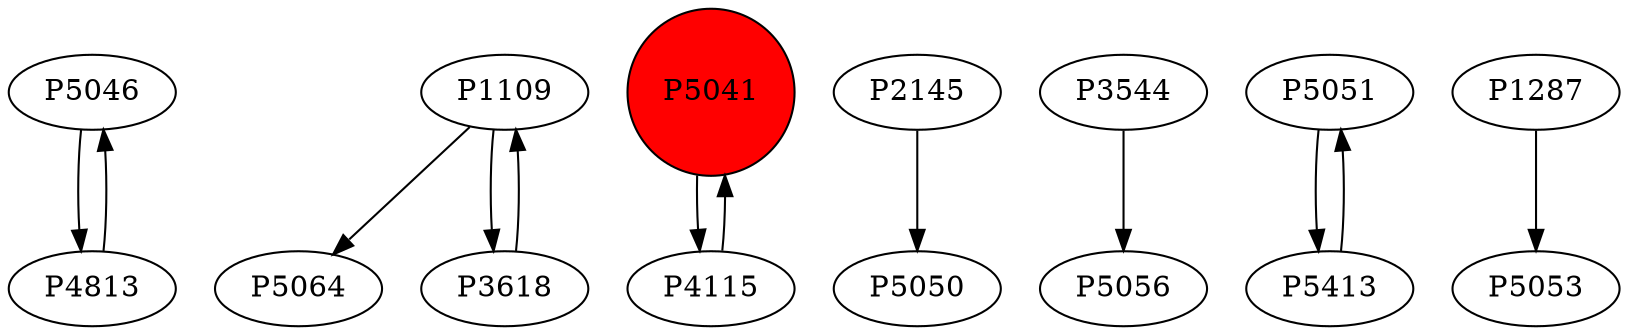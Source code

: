 digraph {
	P5046 -> P4813
	P1109 -> P5064
	P5041 -> P4115
	P2145 -> P5050
	P3544 -> P5056
	P4115 -> P5041
	P4813 -> P5046
	P3618 -> P1109
	P5051 -> P5413
	P5413 -> P5051
	P1287 -> P5053
	P1109 -> P3618
	P5041 [shape=circle]
	P5041 [style=filled]
	P5041 [fillcolor=red]
}